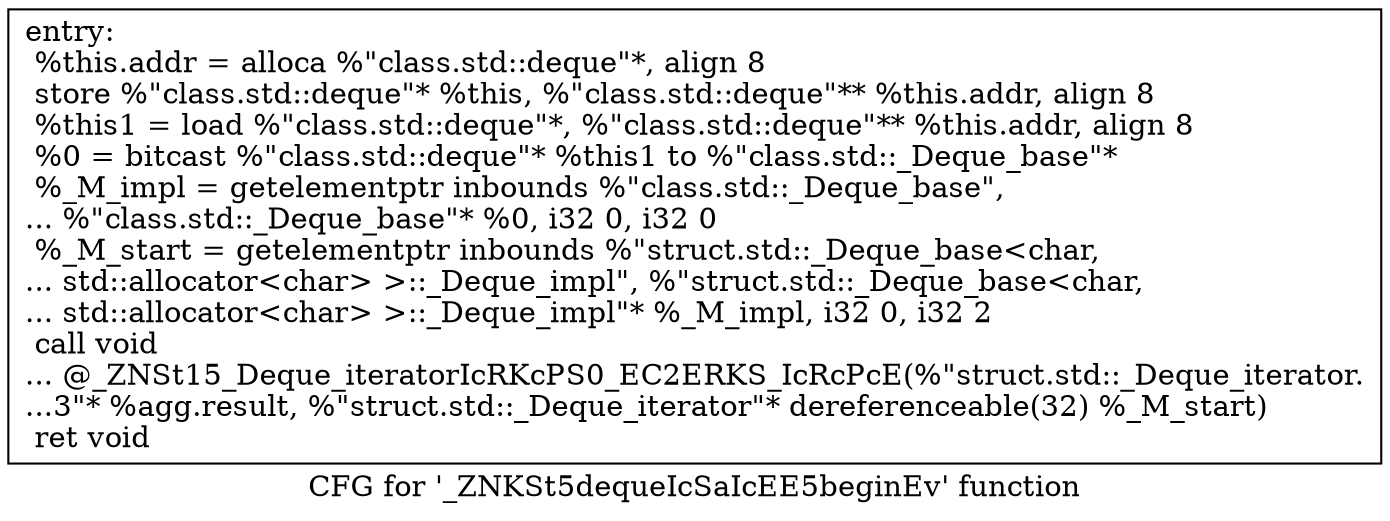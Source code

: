 digraph "CFG for '_ZNKSt5dequeIcSaIcEE5beginEv' function" {
	label="CFG for '_ZNKSt5dequeIcSaIcEE5beginEv' function";

	Node0x6b937b0 [shape=record,label="{entry:\l  %this.addr = alloca %\"class.std::deque\"*, align 8\l  store %\"class.std::deque\"* %this, %\"class.std::deque\"** %this.addr, align 8\l  %this1 = load %\"class.std::deque\"*, %\"class.std::deque\"** %this.addr, align 8\l  %0 = bitcast %\"class.std::deque\"* %this1 to %\"class.std::_Deque_base\"*\l  %_M_impl = getelementptr inbounds %\"class.std::_Deque_base\",\l... %\"class.std::_Deque_base\"* %0, i32 0, i32 0\l  %_M_start = getelementptr inbounds %\"struct.std::_Deque_base\<char,\l... std::allocator\<char\> \>::_Deque_impl\", %\"struct.std::_Deque_base\<char,\l... std::allocator\<char\> \>::_Deque_impl\"* %_M_impl, i32 0, i32 2\l  call void\l... @_ZNSt15_Deque_iteratorIcRKcPS0_EC2ERKS_IcRcPcE(%\"struct.std::_Deque_iterator.\l...3\"* %agg.result, %\"struct.std::_Deque_iterator\"* dereferenceable(32) %_M_start)\l  ret void\l}"];
}
